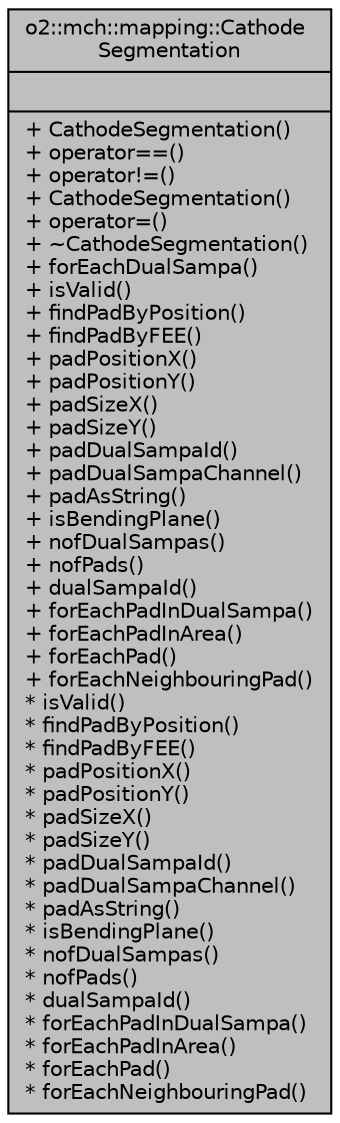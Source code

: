 digraph "o2::mch::mapping::CathodeSegmentation"
{
 // INTERACTIVE_SVG=YES
  bgcolor="transparent";
  edge [fontname="Helvetica",fontsize="10",labelfontname="Helvetica",labelfontsize="10"];
  node [fontname="Helvetica",fontsize="10",shape=record];
  Node1 [label="{o2::mch::mapping::Cathode\lSegmentation\n||+ CathodeSegmentation()\l+ operator==()\l+ operator!=()\l+ CathodeSegmentation()\l+ operator=()\l+ ~CathodeSegmentation()\l+ forEachDualSampa()\l+ isValid()\l+ findPadByPosition()\l+ findPadByFEE()\l+ padPositionX()\l+ padPositionY()\l+ padSizeX()\l+ padSizeY()\l+ padDualSampaId()\l+ padDualSampaChannel()\l+ padAsString()\l+ isBendingPlane()\l+ nofDualSampas()\l+ nofPads()\l+ dualSampaId()\l+ forEachPadInDualSampa()\l+ forEachPadInArea()\l+ forEachPad()\l+ forEachNeighbouringPad()\l* isValid()\l* findPadByPosition()\l* findPadByFEE()\l* padPositionX()\l* padPositionY()\l* padSizeX()\l* padSizeY()\l* padDualSampaId()\l* padDualSampaChannel()\l* padAsString()\l* isBendingPlane()\l* nofDualSampas()\l* nofPads()\l* dualSampaId()\l* forEachPadInDualSampa()\l* forEachPadInArea()\l* forEachPad()\l* forEachNeighbouringPad()\l}",height=0.2,width=0.4,color="black", fillcolor="grey75", style="filled", fontcolor="black"];
}
